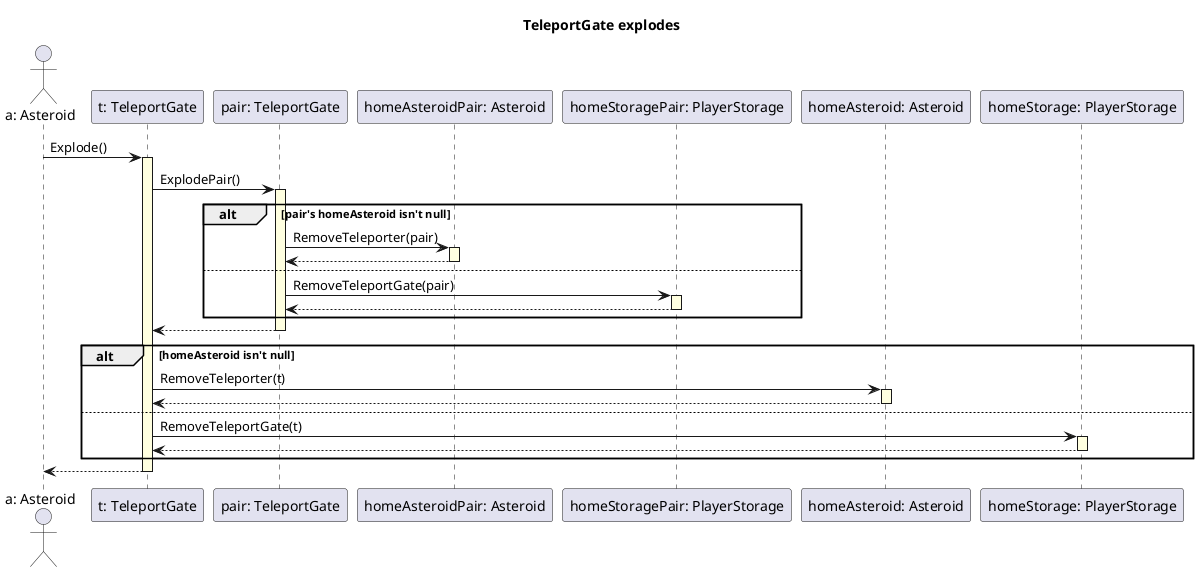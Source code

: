 @startuml
skinparam SequenceLifeLineBackgroundColor LightYellow

title TeleportGate explodes

actor "a: Asteroid" as a
participant "t: TeleportGate" as t1
participant "pair: TeleportGate" as t2
participant "homeAsteroidPair: Asteroid" as ha1
participant "homeStoragePair: PlayerStorage" as hs1
participant "homeAsteroid: Asteroid" as ha2
participant "homeStorage: PlayerStorage" as hs2


a -> t1 ++ : Explode()

    t1 -> t2 ++ : ExplodePair()

        alt pair's homeAsteroid isn't null

            t2 -> ha1 ++ : RemoveTeleporter(pair)
            ha1 --> t2 --

        else

            t2 -> hs1 ++ : RemoveTeleportGate(pair)
            hs1 --> t2 --

        end
    
    t2 --> t1 --

    alt homeAsteroid isn't null

        t1 -> ha2 ++ : RemoveTeleporter(t)
        ha2 --> t1 --

    else

        t1 -> hs2 ++ : RemoveTeleportGate(t)
        hs2 --> t1 --

    end    

t1 --> a --

@enduml